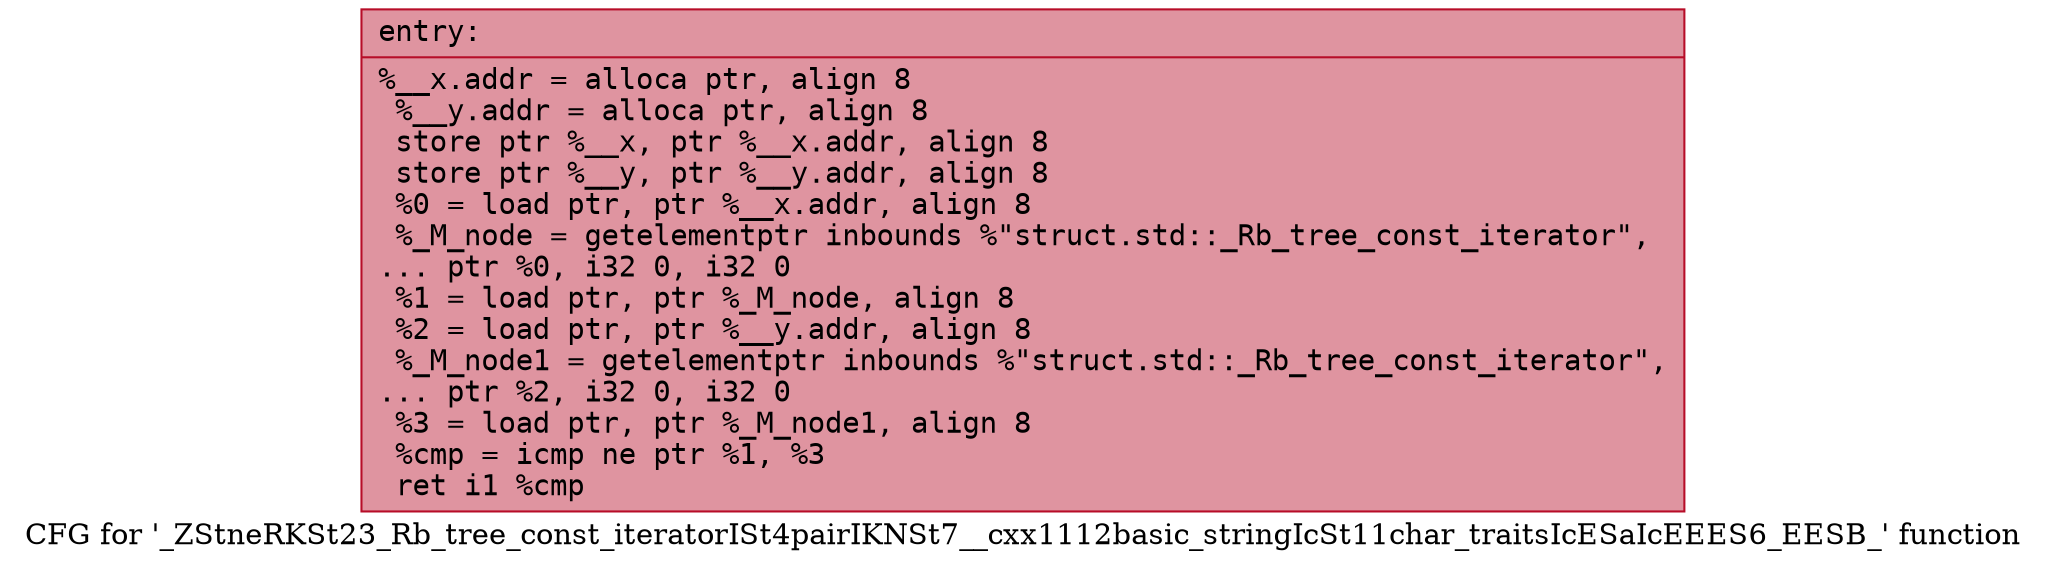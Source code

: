 digraph "CFG for '_ZStneRKSt23_Rb_tree_const_iteratorISt4pairIKNSt7__cxx1112basic_stringIcSt11char_traitsIcESaIcEEES6_EESB_' function" {
	label="CFG for '_ZStneRKSt23_Rb_tree_const_iteratorISt4pairIKNSt7__cxx1112basic_stringIcSt11char_traitsIcESaIcEEES6_EESB_' function";

	Node0x5555abc18930 [shape=record,color="#b70d28ff", style=filled, fillcolor="#b70d2870" fontname="Courier",label="{entry:\l|  %__x.addr = alloca ptr, align 8\l  %__y.addr = alloca ptr, align 8\l  store ptr %__x, ptr %__x.addr, align 8\l  store ptr %__y, ptr %__y.addr, align 8\l  %0 = load ptr, ptr %__x.addr, align 8\l  %_M_node = getelementptr inbounds %\"struct.std::_Rb_tree_const_iterator\",\l... ptr %0, i32 0, i32 0\l  %1 = load ptr, ptr %_M_node, align 8\l  %2 = load ptr, ptr %__y.addr, align 8\l  %_M_node1 = getelementptr inbounds %\"struct.std::_Rb_tree_const_iterator\",\l... ptr %2, i32 0, i32 0\l  %3 = load ptr, ptr %_M_node1, align 8\l  %cmp = icmp ne ptr %1, %3\l  ret i1 %cmp\l}"];
}
